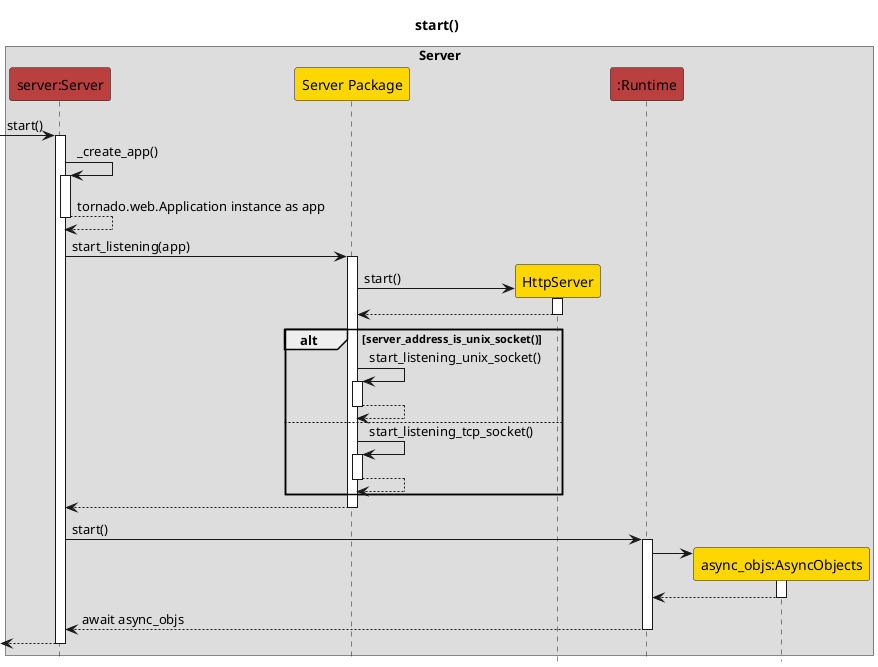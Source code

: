 @startuml
hide footbox
title start()
autoactivate on

!define EXTERNAL_COLOUR #FFD700
!define SERVER_COLOUR #BA4040

box Server
    participant "server:Server" as Server SERVER_COLOUR
    [-> Server : start()
    Server -> Server : _create_app()
    return tornado.web.Application instance as app

    participant "Server Package" as ServerPackage EXTERNAL_COLOUR
    Server -> ServerPackage : start_listening(app)

    participant "HttpServer" as HttpServer EXTERNAL_COLOUR
    create HttpServer
    ServerPackage -> HttpServer : start()
    return

    alt server_address_is_unix_socket()
        ServerPackage -> ServerPackage: start_listening_unix_socket()
        return
    else
        ServerPackage -> ServerPackage: start_listening_tcp_socket()
        return
    end
    return

    participant ":Runtime" as Runtime SERVER_COLOUR
    Server -> Runtime : start()

    participant "async_objs:AsyncObjects" as AsyncObjects EXTERNAL_COLOUR
    create AsyncObjects
    Runtime -> AsyncObjects
    return

    return await async_objs
    return
end box
@enduml